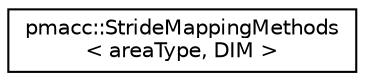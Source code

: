 digraph "Graphical Class Hierarchy"
{
 // LATEX_PDF_SIZE
  edge [fontname="Helvetica",fontsize="10",labelfontname="Helvetica",labelfontsize="10"];
  node [fontname="Helvetica",fontsize="10",shape=record];
  rankdir="LR";
  Node0 [label="pmacc::StrideMappingMethods\l\< areaType, DIM \>",height=0.2,width=0.4,color="black", fillcolor="white", style="filled",URL="$classpmacc_1_1_stride_mapping_methods.html",tooltip="Helper class for StrideMapping."];
}
